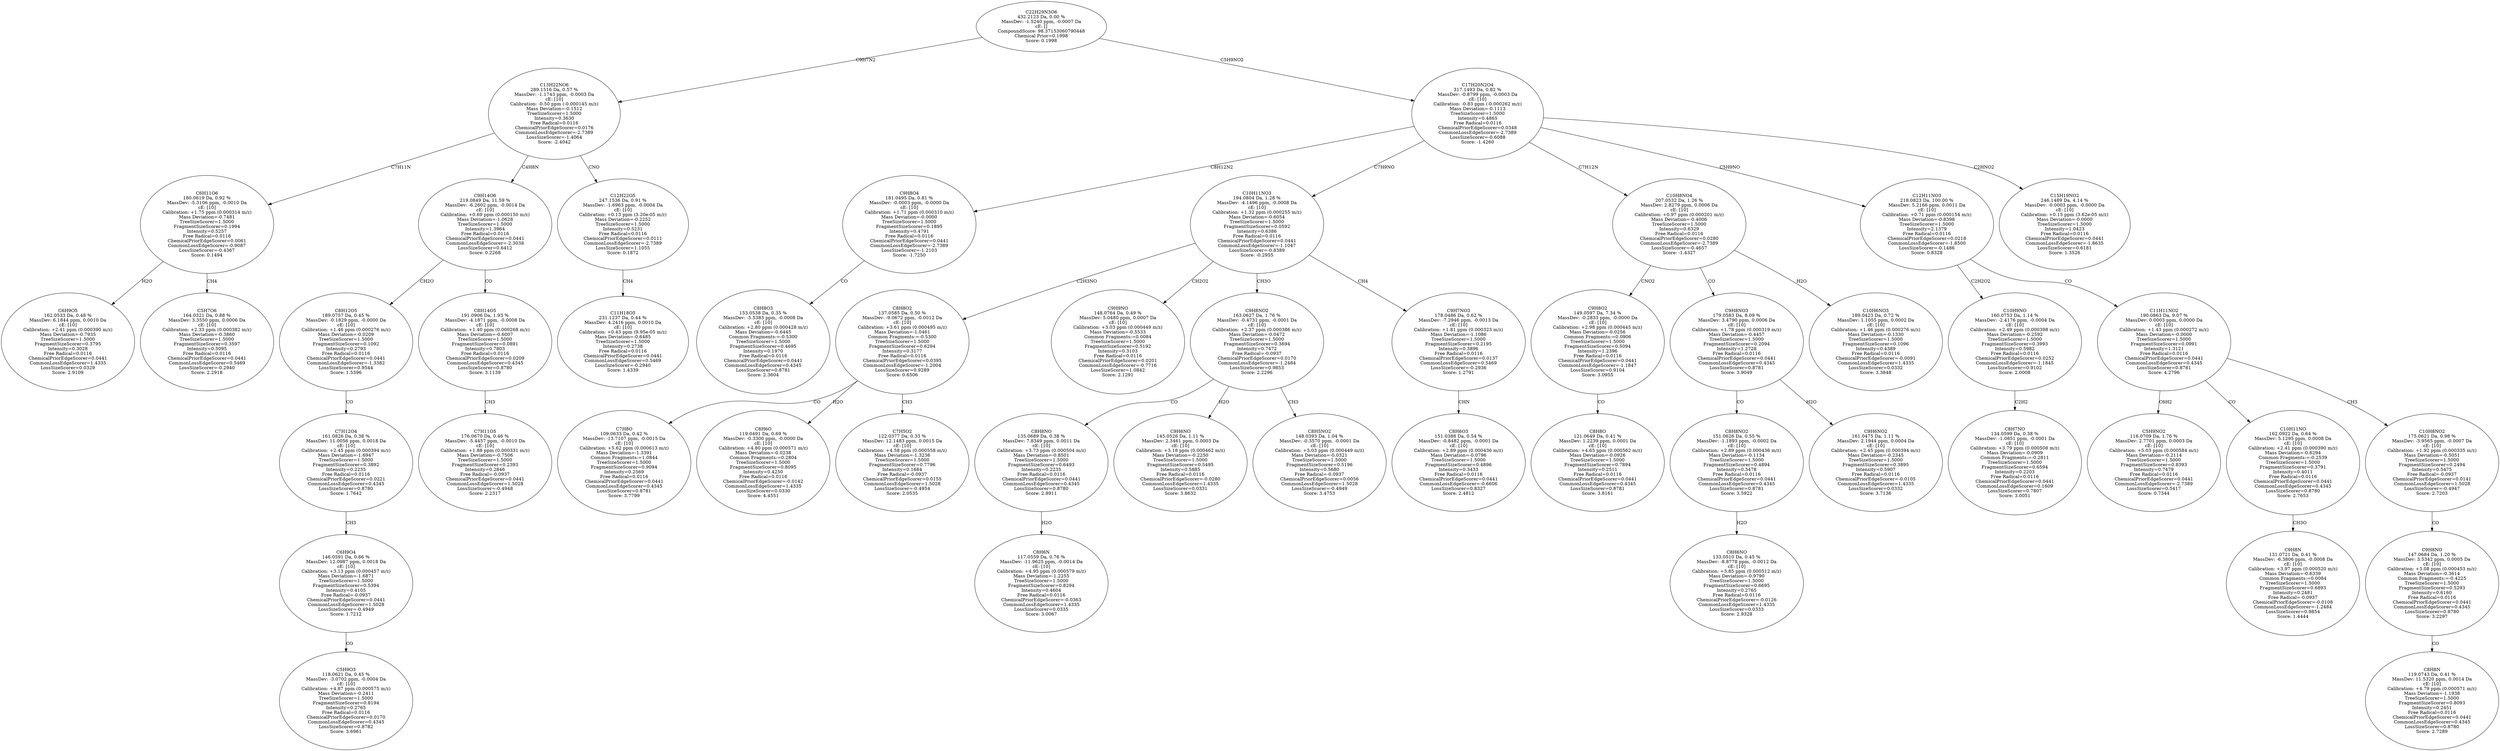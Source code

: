 strict digraph {
v1 [label="C6H9O5\n162.0533 Da, 0.48 %\nMassDev: 6.1844 ppm, 0.0010 Da\ncE: [10]\nCalibration: +2.41 ppm (0.000390 m/z)\nMass Deviation=-0.7935\nTreeSizeScorer=1.5000\nFragmentSizeScorer=0.3795\nIntensity=0.3028\nFree Radical=0.0116\nChemicalPriorEdgeScorer=0.0441\nCommonLossEdgeScorer=1.4335\nLossSizeScorer=0.0329\nScore: 2.9109"];
v2 [label="C5H7O6\n164.0321 Da, 0.88 %\nMassDev: 3.3550 ppm, 0.0006 Da\ncE: [10]\nCalibration: +2.33 ppm (0.000382 m/z)\nMass Deviation=-0.3860\nTreeSizeScorer=1.5000\nFragmentSizeScorer=0.3597\nIntensity=0.5095\nFree Radical=0.0116\nChemicalPriorEdgeScorer=0.0441\nCommonLossEdgeScorer=0.5469\nLossSizeScorer=-0.2940\nScore: 2.2918"];
v3 [label="C6H11O6\n180.0619 Da, 0.92 %\nMassDev: -5.3106 ppm, -0.0010 Da\ncE: [10]\nCalibration: +1.75 ppm (0.000314 m/z)\nMass Deviation=-0.7481\nTreeSizeScorer=1.5000\nFragmentSizeScorer=0.1994\nIntensity=0.5257\nFree Radical=0.0116\nChemicalPriorEdgeScorer=0.0061\nCommonLossEdgeScorer=-0.9087\nLossSizeScorer=-0.4367\nScore: 0.1494"];
v4 [label="C5H9O3\n118.0621 Da, 0.45 %\nMassDev: -3.0702 ppm, -0.0004 Da\ncE: [10]\nCalibration: +4.87 ppm (0.000575 m/z)\nMass Deviation=-0.2411\nTreeSizeScorer=1.5000\nFragmentSizeScorer=0.8194\nIntensity=0.2765\nFree Radical=0.0116\nChemicalPriorEdgeScorer=0.0170\nCommonLossEdgeScorer=0.4345\nLossSizeScorer=0.8782\nScore: 3.6961"];
v5 [label="C6H9O4\n146.0591 Da, 0.66 %\nMassDev: 12.0987 ppm, 0.0018 Da\ncE: [10]\nCalibration: +3.13 ppm (0.000457 m/z)\nMass Deviation=-1.6871\nTreeSizeScorer=1.5000\nFragmentSizeScorer=0.5394\nIntensity=0.4105\nFree Radical=-0.0937\nChemicalPriorEdgeScorer=0.0441\nCommonLossEdgeScorer=1.5028\nLossSizeScorer=-0.4949\nScore: 1.7212"];
v6 [label="C7H12O4\n161.0826 Da, 0.38 %\nMassDev: 11.0056 ppm, 0.0018 Da\ncE: [10]\nCalibration: +2.45 ppm (0.000394 m/z)\nMass Deviation=-1.6947\nTreeSizeScorer=1.5000\nFragmentSizeScorer=0.3892\nIntensity=0.2235\nFree Radical=0.0116\nChemicalPriorEdgeScorer=0.0221\nCommonLossEdgeScorer=0.4345\nLossSizeScorer=0.8780\nScore: 1.7642"];
v7 [label="C8H12O5\n189.0757 Da, 0.45 %\nMassDev: -0.1829 ppm, -0.0000 Da\ncE: [10]\nCalibration: +1.46 ppm (0.000276 m/z)\nMass Deviation=-0.0209\nTreeSizeScorer=1.5000\nFragmentSizeScorer=0.1092\nIntensity=0.2793\nFree Radical=0.0116\nChemicalPriorEdgeScorer=0.0441\nCommonLossEdgeScorer=-1.3382\nLossSizeScorer=0.9544\nScore: 1.5396"];
v8 [label="C7H11O5\n176.0670 Da, 0.46 %\nMassDev: -5.4457 ppm, -0.0010 Da\ncE: [10]\nCalibration: +1.88 ppm (0.000331 m/z)\nMass Deviation=-0.7506\nTreeSizeScorer=1.5000\nFragmentSizeScorer=0.2393\nIntensity=0.2846\nFree Radical=-0.0937\nChemicalPriorEdgeScorer=0.0441\nCommonLossEdgeScorer=1.5028\nLossSizeScorer=-0.4948\nScore: 2.2317"];
v9 [label="C8H14O5\n191.0906 Da, 1.93 %\nMassDev: -4.1871 ppm, -0.0008 Da\ncE: [10]\nCalibration: +1.40 ppm (0.000268 m/z)\nMass Deviation=-0.6007\nTreeSizeScorer=1.5000\nFragmentSizeScorer=0.0891\nIntensity=0.7803\nFree Radical=0.0116\nChemicalPriorEdgeScorer=0.0209\nCommonLossEdgeScorer=0.4345\nLossSizeScorer=0.8780\nScore: 3.1139"];
v10 [label="C9H14O6\n219.0849 Da, 11.59 %\nMassDev: -6.2602 ppm, -0.0014 Da\ncE: [10]\nCalibration: +0.69 ppm (0.000150 m/z)\nMass Deviation=-1.0628\nTreeSizeScorer=1.5000\nIntensity=1.3964\nFree Radical=0.0116\nChemicalPriorEdgeScorer=0.0441\nCommonLossEdgeScorer=-2.3038\nLossSizeScorer=0.6412\nScore: 0.2268"];
v11 [label="C11H18O5\n231.1237 Da, 0.44 %\nMassDev: 4.2416 ppm, 0.0010 Da\ncE: [10]\nCalibration: +0.43 ppm (9.95e-05 m/z)\nMass Deviation=-0.6485\nTreeSizeScorer=1.5000\nIntensity=0.2738\nFree Radical=0.0116\nChemicalPriorEdgeScorer=0.0441\nCommonLossEdgeScorer=0.5469\nLossSizeScorer=-0.2940\nScore: 1.4339"];
v12 [label="C12H22O5\n247.1536 Da, 0.91 %\nMassDev: -1.6963 ppm, -0.0004 Da\ncE: [10]\nCalibration: +0.13 ppm (3.20e-05 m/z)\nMass Deviation=-0.2252\nTreeSizeScorer=1.5000\nIntensity=0.5231\nFree Radical=0.0116\nChemicalPriorEdgeScorer=0.0111\nCommonLossEdgeScorer=-2.7389\nLossSizeScorer=1.1055\nScore: 0.1872"];
v13 [label="C13H22NO6\n289.1516 Da, 0.57 %\nMassDev: -1.1743 ppm, -0.0003 Da\ncE: [10]\nCalibration: -0.50 ppm (-0.000145 m/z)\nMass Deviation=-0.1512\nTreeSizeScorer=1.5000\nIntensity=0.3630\nFree Radical=0.0116\nChemicalPriorEdgeScorer=0.0176\nCommonLossEdgeScorer=-2.7389\nLossSizeScorer=-1.4064\nScore: -2.4042"];
v14 [label="C8H8O3\n153.0538 Da, 0.35 %\nMassDev: -5.5383 ppm, -0.0008 Da\ncE: [10]\nCalibration: +2.80 ppm (0.000428 m/z)\nMass Deviation=-0.6445\nCommon Fragments:=-0.5300\nTreeSizeScorer=1.5000\nFragmentSizeScorer=0.4695\nIntensity=0.1970\nFree Radical=0.0116\nChemicalPriorEdgeScorer=0.0441\nCommonLossEdgeScorer=0.4345\nLossSizeScorer=0.8781\nScore: 2.3604"];
v15 [label="C9H8O4\n181.0495 Da, 0.81 %\nMassDev: -0.0003 ppm, -0.0000 Da\ncE: [10]\nCalibration: +1.71 ppm (0.000310 m/z)\nMass Deviation=-0.0000\nTreeSizeScorer=1.5000\nFragmentSizeScorer=0.1895\nIntensity=0.4791\nFree Radical=0.0116\nChemicalPriorEdgeScorer=0.0441\nCommonLossEdgeScorer=-2.7389\nLossSizeScorer=-1.2103\nScore: -1.7250"];
v16 [label="C7H8O\n109.0633 Da, 0.42 %\nMassDev: -13.7107 ppm, -0.0015 Da\ncE: [10]\nCalibration: +5.62 ppm (0.000613 m/z)\nMass Deviation=-1.3391\nCommon Fragments:=1.0844\nTreeSizeScorer=1.5000\nFragmentSizeScorer=0.9094\nIntensity=0.2569\nFree Radical=0.0116\nChemicalPriorEdgeScorer=0.0441\nCommonLossEdgeScorer=0.4345\nLossSizeScorer=0.8781\nScore: 3.7799"];
v17 [label="C8H6O\n119.0491 Da, 0.69 %\nMassDev: -0.3300 ppm, -0.0000 Da\ncE: [10]\nCalibration: +4.80 ppm (0.000571 m/z)\nMass Deviation=-0.0238\nCommon Fragments:=0.2804\nTreeSizeScorer=1.5000\nFragmentSizeScorer=0.8095\nIntensity=0.4250\nFree Radical=0.0116\nChemicalPriorEdgeScorer=-0.0142\nCommonLossEdgeScorer=1.4335\nLossSizeScorer=0.0330\nScore: 4.4551"];
v18 [label="C7H5O2\n122.0377 Da, 0.33 %\nMassDev: 12.1483 ppm, 0.0015 Da\ncE: [10]\nCalibration: +4.58 ppm (0.000558 m/z)\nMass Deviation=-1.3236\nTreeSizeScorer=1.5000\nFragmentSizeScorer=0.7796\nIntensity=0.1684\nFree Radical=-0.0937\nChemicalPriorEdgeScorer=0.0155\nCommonLossEdgeScorer=1.5028\nLossSizeScorer=-0.4954\nScore: 2.0535"];
v19 [label="C8H8O2\n137.0585 Da, 0.50 %\nMassDev: -9.0672 ppm, -0.0012 Da\ncE: [10]\nCalibration: +3.61 ppm (0.000495 m/z)\nMass Deviation=-1.0461\nCommon Fragments:=-0.5300\nTreeSizeScorer=1.5000\nFragmentSizeScorer=0.6294\nIntensity=0.3177\nFree Radical=0.0116\nChemicalPriorEdgeScorer=0.0395\nCommonLossEdgeScorer=-1.2004\nLossSizeScorer=0.9289\nScore: 0.6506"];
v20 [label="C9H9NO\n148.0764 Da, 0.49 %\nMassDev: 5.0480 ppm, 0.0007 Da\ncE: [10]\nCalibration: +3.03 ppm (0.000449 m/z)\nMass Deviation=-0.5533\nCommon Fragments:=0.0084\nTreeSizeScorer=1.5000\nFragmentSizeScorer=0.5192\nIntensity=0.3103\nFree Radical=0.0116\nChemicalPriorEdgeScorer=0.0201\nCommonLossEdgeScorer=-0.7716\nLossSizeScorer=1.0842\nScore: 2.1291"];
v21 [label="C8H6N\n117.0559 Da, 0.76 %\nMassDev: -11.9625 ppm, -0.0014 Da\ncE: [10]\nCalibration: +4.95 ppm (0.000579 m/z)\nMass Deviation=-1.2255\nTreeSizeScorer=1.5000\nFragmentSizeScorer=0.8294\nIntensity=0.4604\nFree Radical=0.0116\nChemicalPriorEdgeScorer=-0.0363\nCommonLossEdgeScorer=1.4335\nLossSizeScorer=0.0335\nScore: 3.0067"];
v22 [label="C8H8NO\n135.0689 Da, 0.38 %\nMassDev: 7.8349 ppm, 0.0011 Da\ncE: [10]\nCalibration: +3.73 ppm (0.000504 m/z)\nMass Deviation=-0.8501\nTreeSizeScorer=1.5000\nFragmentSizeScorer=0.6493\nIntensity=0.2235\nFree Radical=0.0116\nChemicalPriorEdgeScorer=0.0441\nCommonLossEdgeScorer=0.4345\nLossSizeScorer=0.8780\nScore: 2.8911"];
v23 [label="C9H6NO\n145.0526 Da, 1.11 %\nMassDev: 2.3461 ppm, 0.0003 Da\ncE: [10]\nCalibration: +3.18 ppm (0.000462 m/z)\nMass Deviation=-0.2250\nTreeSizeScorer=1.5000\nFragmentSizeScorer=0.5495\nIntensity=0.5885\nFree Radical=0.0116\nChemicalPriorEdgeScorer=-0.0280\nCommonLossEdgeScorer=1.4335\nLossSizeScorer=0.0331\nScore: 3.8632"];
v24 [label="C8H5NO2\n148.0393 Da, 1.04 %\nMassDev: -0.3570 ppm, -0.0001 Da\ncE: [10]\nCalibration: +3.03 ppm (0.000449 m/z)\nMass Deviation=-0.0321\nTreeSizeScorer=1.5000\nFragmentSizeScorer=0.5196\nIntensity=0.5680\nFree Radical=-0.0937\nChemicalPriorEdgeScorer=0.0056\nCommonLossEdgeScorer=1.5028\nLossSizeScorer=-0.4949\nScore: 3.4753"];
v25 [label="C9H8NO2\n163.0627 Da, 1.76 %\nMassDev: -0.4731 ppm, -0.0001 Da\ncE: [10]\nCalibration: +2.37 ppm (0.000386 m/z)\nMass Deviation=-0.0472\nTreeSizeScorer=1.5000\nFragmentSizeScorer=0.3694\nIntensity=0.7472\nFree Radical=-0.0937\nChemicalPriorEdgeScorer=0.0170\nCommonLossEdgeScorer=-1.2484\nLossSizeScorer=0.9853\nScore: 2.2296"];
v26 [label="C8H6O3\n151.0388 Da, 0.54 %\nMassDev: -0.8482 ppm, -0.0001 Da\ncE: [10]\nCalibration: +2.89 ppm (0.000436 m/z)\nMass Deviation=-0.0796\nTreeSizeScorer=1.5000\nFragmentSizeScorer=0.4896\nIntensity=0.3433\nFree Radical=0.0116\nChemicalPriorEdgeScorer=0.0441\nCommonLossEdgeScorer=-0.6606\nLossSizeScorer=0.8327\nScore: 2.4812"];
v27 [label="C9H7NO3\n178.0486 Da, 0.62 %\nMassDev: -7.2946 ppm, -0.0013 Da\ncE: [10]\nCalibration: +1.81 ppm (0.000323 m/z)\nMass Deviation=-1.1086\nTreeSizeScorer=1.5000\nFragmentSizeScorer=0.2195\nIntensity=0.3896\nFree Radical=0.0116\nChemicalPriorEdgeScorer=0.0137\nCommonLossEdgeScorer=0.5469\nLossSizeScorer=-0.2936\nScore: 1.2791"];
v28 [label="C10H11NO3\n194.0804 Da, 1.28 %\nMassDev: -4.1496 ppm, -0.0008 Da\ncE: [10]\nCalibration: +1.32 ppm (0.000255 m/z)\nMass Deviation=-0.6054\nTreeSizeScorer=1.5000\nFragmentSizeScorer=0.0592\nIntensity=0.6386\nFree Radical=0.0116\nChemicalPriorEdgeScorer=0.0441\nCommonLossEdgeScorer=-1.1047\nLossSizeScorer=-0.8389\nScore: -0.2955"];
v29 [label="C8H8O\n121.0649 Da, 0.41 %\nMassDev: 1.2239 ppm, 0.0001 Da\ncE: [10]\nCalibration: +4.65 ppm (0.000562 m/z)\nMass Deviation=-0.0926\nTreeSizeScorer=1.5000\nFragmentSizeScorer=0.7894\nIntensity=0.2511\nFree Radical=0.0116\nChemicalPriorEdgeScorer=0.0441\nCommonLossEdgeScorer=0.4345\nLossSizeScorer=0.8781\nScore: 3.8161"];
v30 [label="C9H8O2\n149.0597 Da, 7.34 %\nMassDev: -0.2833 ppm, -0.0000 Da\ncE: [10]\nCalibration: +2.98 ppm (0.000445 m/z)\nMass Deviation=-0.0256\nCommon Fragments:=0.0906\nTreeSizeScorer=1.5000\nFragmentSizeScorer=0.5094\nIntensity=1.2396\nFree Radical=0.0116\nChemicalPriorEdgeScorer=0.0441\nCommonLossEdgeScorer=-1.1847\nLossSizeScorer=0.9104\nScore: 3.0955"];
v31 [label="C8H6NO\n133.0510 Da, 0.45 %\nMassDev: -8.8778 ppm, -0.0012 Da\ncE: [10]\nCalibration: +3.85 ppm (0.000512 m/z)\nMass Deviation=-0.9790\nTreeSizeScorer=1.5000\nFragmentSizeScorer=0.6695\nIntensity=0.2765\nFree Radical=0.0116\nChemicalPriorEdgeScorer=-0.0126\nCommonLossEdgeScorer=1.4335\nLossSizeScorer=0.0333\nScore: 2.9328"];
v32 [label="C8H8NO2\n151.0626 Da, 0.55 %\nMassDev: -1.1893 ppm, -0.0002 Da\ncE: [10]\nCalibration: +2.89 ppm (0.000436 m/z)\nMass Deviation=-0.1134\nTreeSizeScorer=1.5000\nFragmentSizeScorer=0.4894\nIntensity=0.3478\nFree Radical=0.0116\nChemicalPriorEdgeScorer=0.0441\nCommonLossEdgeScorer=0.4345\nLossSizeScorer=0.8781\nScore: 3.5922"];
v33 [label="C9H6NO2\n161.0475 Da, 1.11 %\nMassDev: 2.1944 ppm, 0.0004 Da\ncE: [10]\nCalibration: +2.45 ppm (0.000394 m/z)\nMass Deviation=-0.2345\nTreeSizeScorer=1.5000\nFragmentSizeScorer=0.3895\nIntensity=0.5907\nFree Radical=0.0116\nChemicalPriorEdgeScorer=-0.0105\nCommonLossEdgeScorer=1.4335\nLossSizeScorer=0.0332\nScore: 3.7136"];
v34 [label="C9H8NO3\n179.0583 Da, 8.09 %\nMassDev: 3.4790 ppm, 0.0006 Da\ncE: [10]\nCalibration: +1.78 ppm (0.000319 m/z)\nMass Deviation=-0.4457\nTreeSizeScorer=1.5000\nFragmentSizeScorer=0.2094\nIntensity=1.2728\nFree Radical=0.0116\nChemicalPriorEdgeScorer=0.0441\nCommonLossEdgeScorer=0.4345\nLossSizeScorer=0.8781\nScore: 3.9049"];
v35 [label="C10H6NO3\n189.0423 Da, 0.72 %\nMassDev: 1.1055 ppm, 0.0002 Da\ncE: [10]\nCalibration: +1.46 ppm (0.000276 m/z)\nMass Deviation=-0.1330\nTreeSizeScorer=1.5000\nFragmentSizeScorer=0.1096\nIntensity=0.4389\nFree Radical=0.0116\nChemicalPriorEdgeScorer=-0.0091\nCommonLossEdgeScorer=1.4335\nLossSizeScorer=0.0332\nScore: 3.3848"];
v36 [label="C10H8NO4\n207.0532 Da, 1.26 %\nMassDev: 2.8279 ppm, 0.0006 Da\ncE: [10]\nCalibration: +0.97 ppm (0.000201 m/z)\nMass Deviation=-0.4006\nTreeSizeScorer=1.5000\nIntensity=0.6329\nFree Radical=0.0116\nChemicalPriorEdgeScorer=0.0280\nCommonLossEdgeScorer=-2.7389\nLossSizeScorer=-0.4657\nScore: -1.4327"];
v37 [label="C8H7NO\n134.0599 Da, 0.38 %\nMassDev: -1.0851 ppm, -0.0001 Da\ncE: [10]\nCalibration: +3.79 ppm (0.000508 m/z)\nMass Deviation=-0.0909\nCommon Fragments:=-0.2811\nTreeSizeScorer=1.5000\nFragmentSizeScorer=0.6594\nIntensity=0.2203\nFree Radical=0.0116\nChemicalPriorEdgeScorer=0.0441\nCommonLossEdgeScorer=0.1609\nLossSizeScorer=0.7807\nScore: 3.0051"];
v38 [label="C10H9NO\n160.0753 Da, 1.14 %\nMassDev: -2.4176 ppm, -0.0004 Da\ncE: [10]\nCalibration: +2.49 ppm (0.000398 m/z)\nMass Deviation=-0.2592\nTreeSizeScorer=1.5000\nFragmentSizeScorer=0.3993\nIntensity=0.5982\nFree Radical=0.0116\nChemicalPriorEdgeScorer=0.0252\nCommonLossEdgeScorer=-1.1845\nLossSizeScorer=0.9102\nScore: 2.0008"];
v39 [label="C5H9NO2\n116.0709 Da, 1.76 %\nMassDev: 2.7701 ppm, 0.0003 Da\ncE: [10]\nCalibration: +5.03 ppm (0.000584 m/z)\nMass Deviation=-0.2114\nTreeSizeScorer=1.5000\nFragmentSizeScorer=0.8393\nIntensity=0.7479\nFree Radical=0.0116\nChemicalPriorEdgeScorer=0.0441\nCommonLossEdgeScorer=-2.7389\nLossSizeScorer=0.5417\nScore: 0.7344"];
v40 [label="C9H8N\n131.0721 Da, 0.41 %\nMassDev: -6.3806 ppm, -0.0008 Da\ncE: [10]\nCalibration: +3.97 ppm (0.000520 m/z)\nMass Deviation=-0.6339\nCommon Fragments:=0.0084\nTreeSizeScorer=1.5000\nFragmentSizeScorer=0.6893\nIntensity=0.2481\nFree Radical=-0.0937\nChemicalPriorEdgeScorer=-0.0108\nCommonLossEdgeScorer=-1.2484\nLossSizeScorer=0.9854\nScore: 1.4444"];
v41 [label="C10H11NO\n162.0922 Da, 0.64 %\nMassDev: 5.1295 ppm, 0.0008 Da\ncE: [10]\nCalibration: +2.41 ppm (0.000390 m/z)\nMass Deviation=-0.6294\nCommon Fragments:=-0.2539\nTreeSizeScorer=1.5000\nFragmentSizeScorer=0.3791\nIntensity=0.4011\nFree Radical=0.0116\nChemicalPriorEdgeScorer=0.0441\nCommonLossEdgeScorer=0.4345\nLossSizeScorer=0.8780\nScore: 2.7653"];
v42 [label="C8H8N\n119.0743 Da, 0.41 %\nMassDev: 11.5320 ppm, 0.0014 Da\ncE: [10]\nCalibration: +4.79 ppm (0.000571 m/z)\nMass Deviation=-1.1938\nTreeSizeScorer=1.5000\nFragmentSizeScorer=0.8093\nIntensity=0.2451\nFree Radical=0.0116\nChemicalPriorEdgeScorer=0.0441\nCommonLossEdgeScorer=0.4345\nLossSizeScorer=0.8780\nScore: 2.7289"];
v43 [label="C9H8NO\n147.0684 Da, 1.20 %\nMassDev: 3.5342 ppm, 0.0005 Da\ncE: [10]\nCalibration: +3.08 ppm (0.000453 m/z)\nMass Deviation=-0.3614\nCommon Fragments:=-0.4225\nTreeSizeScorer=1.5000\nFragmentSizeScorer=0.5293\nIntensity=0.6160\nFree Radical=0.0116\nChemicalPriorEdgeScorer=0.0441\nCommonLossEdgeScorer=0.4345\nLossSizeScorer=0.8780\nScore: 3.2297"];
v44 [label="C10H8NO2\n175.0621 Da, 0.98 %\nMassDev: -3.9565 ppm, -0.0007 Da\ncE: [10]\nCalibration: +1.92 ppm (0.000335 m/z)\nMass Deviation=-0.5051\nTreeSizeScorer=1.5000\nFragmentSizeScorer=0.2494\nIntensity=0.5475\nFree Radical=-0.0937\nChemicalPriorEdgeScorer=0.0141\nCommonLossEdgeScorer=1.5028\nLossSizeScorer=-0.4947\nScore: 2.7203"];
v45 [label="C11H11NO2\n190.0863 Da, 9.07 %\nMassDev: 0.0003 ppm, 0.0000 Da\ncE: [10]\nCalibration: +1.43 ppm (0.000272 m/z)\nMass Deviation=-0.0000\nTreeSizeScorer=1.5000\nFragmentSizeScorer=0.0991\nIntensity=1.3121\nFree Radical=0.0116\nChemicalPriorEdgeScorer=0.0441\nCommonLossEdgeScorer=0.4345\nLossSizeScorer=0.8781\nScore: 4.2796"];
v46 [label="C12H11NO3\n218.0823 Da, 100.00 %\nMassDev: 5.2166 ppm, 0.0011 Da\ncE: [10]\nCalibration: +0.71 ppm (0.000154 m/z)\nMass Deviation=-0.8398\nTreeSizeScorer=1.5000\nIntensity=2.1379\nFree Radical=0.0116\nChemicalPriorEdgeScorer=0.0218\nCommonLossEdgeScorer=-1.8500\nLossSizeScorer=-0.1486\nScore: 0.8328"];
v47 [label="C15H19NO2\n246.1489 Da, 4.14 %\nMassDev: -0.0003 ppm, -0.0000 Da\ncE: [10]\nCalibration: +0.15 ppm (3.62e-05 m/z)\nMass Deviation=-0.0000\nTreeSizeScorer=1.5000\nIntensity=1.0423\nFree Radical=0.0116\nChemicalPriorEdgeScorer=0.0441\nCommonLossEdgeScorer=-1.8635\nLossSizeScorer=0.6181\nScore: 1.3526"];
v48 [label="C17H20N2O4\n317.1493 Da, 0.82 %\nMassDev: -0.8799 ppm, -0.0003 Da\ncE: [10]\nCalibration: -0.83 ppm (-0.000262 m/z)\nMass Deviation=-0.1113\nTreeSizeScorer=1.5000\nIntensity=0.4865\nFree Radical=0.0116\nChemicalPriorEdgeScorer=0.0348\nCommonLossEdgeScorer=-2.7389\nLossSizeScorer=-0.6088\nScore: -1.4260"];
v49 [label="C22H29N3O6\n432.2123 Da, 0.00 %\nMassDev: -1.5240 ppm, -0.0007 Da\ncE: []\nCompoundScore: 98.37153060790448\nChemical Prior=0.1998\nScore: 0.1998"];
v3 -> v1 [label="H2O"];
v3 -> v2 [label="CH4"];
v13 -> v3 [label="C7H11N"];
v5 -> v4 [label="CO"];
v6 -> v5 [label="CH3"];
v7 -> v6 [label="CO"];
v10 -> v7 [label="CH2O"];
v9 -> v8 [label="CH3"];
v10 -> v9 [label="CO"];
v13 -> v10 [label="C4H8N"];
v12 -> v11 [label="CH4"];
v13 -> v12 [label="CNO"];
v49 -> v13 [label="C9H7N2"];
v15 -> v14 [label="CO"];
v48 -> v15 [label="C8H12N2"];
v19 -> v16 [label="CO"];
v19 -> v17 [label="H2O"];
v19 -> v18 [label="CH3"];
v28 -> v19 [label="C2H3NO"];
v28 -> v20 [label="CH2O2"];
v22 -> v21 [label="H2O"];
v25 -> v22 [label="CO"];
v25 -> v23 [label="H2O"];
v25 -> v24 [label="CH3"];
v28 -> v25 [label="CH3O"];
v27 -> v26 [label="CHN"];
v28 -> v27 [label="CH4"];
v48 -> v28 [label="C7H9NO"];
v30 -> v29 [label="CO"];
v36 -> v30 [label="CNO2"];
v32 -> v31 [label="H2O"];
v34 -> v32 [label="CO"];
v34 -> v33 [label="H2O"];
v36 -> v34 [label="CO"];
v36 -> v35 [label="H2O"];
v48 -> v36 [label="C7H12N"];
v38 -> v37 [label="C2H2"];
v46 -> v38 [label="C2H2O2"];
v45 -> v39 [label="C6H2"];
v41 -> v40 [label="CH3O"];
v45 -> v41 [label="CO"];
v43 -> v42 [label="CO"];
v44 -> v43 [label="CO"];
v45 -> v44 [label="CH3"];
v46 -> v45 [label="CO"];
v48 -> v46 [label="C5H9NO"];
v48 -> v47 [label="C2HNO2"];
v49 -> v48 [label="C5H9NO2"];
}